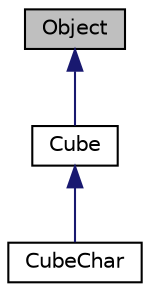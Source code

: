 digraph "Object"
{
  edge [fontname="Helvetica",fontsize="10",labelfontname="Helvetica",labelfontsize="10"];
  node [fontname="Helvetica",fontsize="10",shape=record];
  Node0 [label="Object",height=0.2,width=0.4,color="black", fillcolor="grey75", style="filled", fontcolor="black"];
  Node0 -> Node1 [dir="back",color="midnightblue",fontsize="10",style="solid"];
  Node1 [label="Cube",height=0.2,width=0.4,color="black", fillcolor="white", style="filled",URL="$class_cube.html"];
  Node1 -> Node2 [dir="back",color="midnightblue",fontsize="10",style="solid"];
  Node2 [label="CubeChar",height=0.2,width=0.4,color="black", fillcolor="white", style="filled",URL="$class_cube_char.html"];
}
